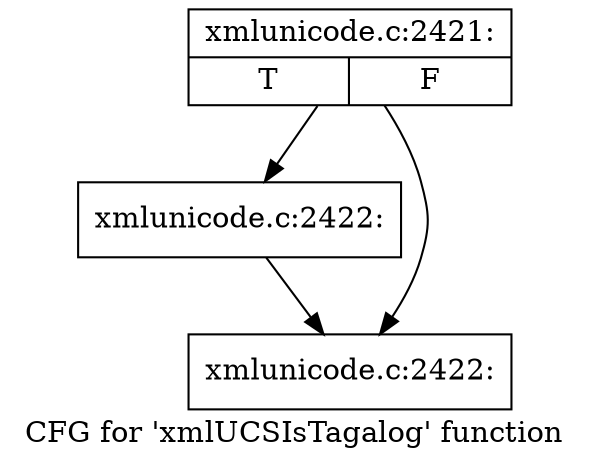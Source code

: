 digraph "CFG for 'xmlUCSIsTagalog' function" {
	label="CFG for 'xmlUCSIsTagalog' function";

	Node0x4e4bb50 [shape=record,label="{xmlunicode.c:2421:|{<s0>T|<s1>F}}"];
	Node0x4e4bb50 -> Node0x4e4b090;
	Node0x4e4bb50 -> Node0x4e4b1e0;
	Node0x4e4b090 [shape=record,label="{xmlunicode.c:2422:}"];
	Node0x4e4b090 -> Node0x4e4b1e0;
	Node0x4e4b1e0 [shape=record,label="{xmlunicode.c:2422:}"];
}
